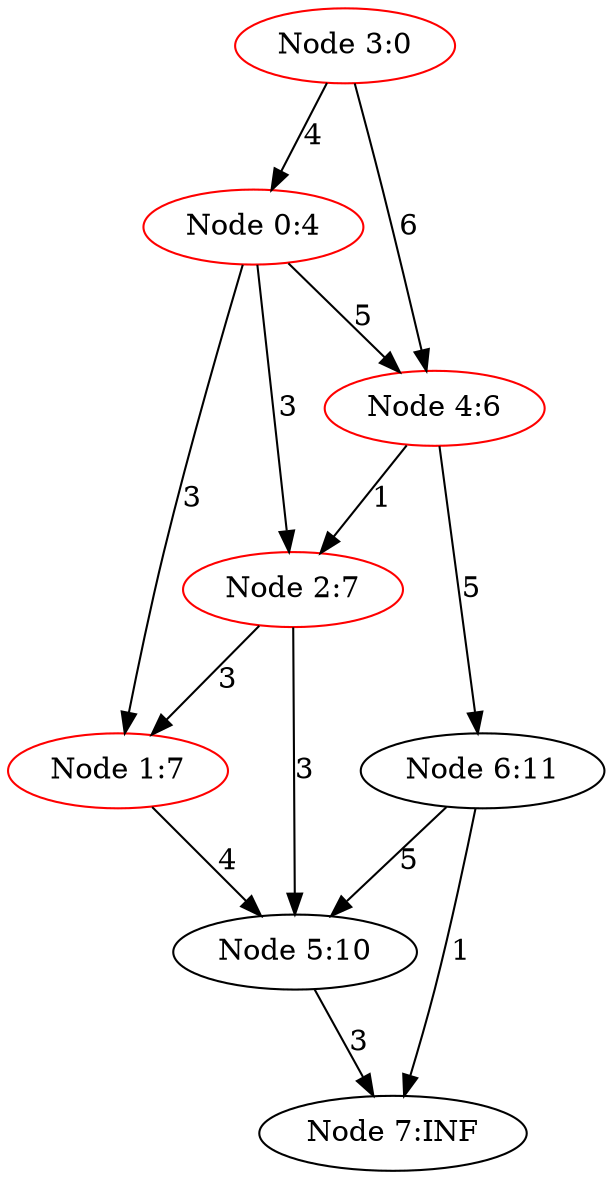 digraph DijkstraDirected {
"Node 0:4" -> {"Node 1:7"} [label="3"]
"Node 0:4" -> {"Node 2:7"} [label="3"]
"Node 0:4" -> {"Node 4:6"} [label="5"]
"Node 1:7" -> {"Node 5:10"} [label="4"]
"Node 2:7" -> {"Node 1:7"} [label="3"]
"Node 2:7" -> {"Node 5:10"} [label="3"]
"Node 3:0" -> {"Node 0:4"} [label="4"]
"Node 3:0" -> {"Node 4:6"} [label="6"]
"Node 4:6" -> {"Node 2:7"} [label="1"]
"Node 4:6" -> {"Node 6:11"} [label="5"]
"Node 5:10" -> {"Node 7:INF"} [label="3"]
"Node 6:11" -> {"Node 5:10"} [label="5"]
"Node 6:11" -> {"Node 7:INF"} [label="1"]
"Node 0:4" [color=red]
"Node 1:7" [color=red]
"Node 2:7" [color=red]
"Node 3:0" [color=red]
"Node 4:6" [color=red]
"Node 5:10"
"Node 6:11"
"Node 7:INF"
}
